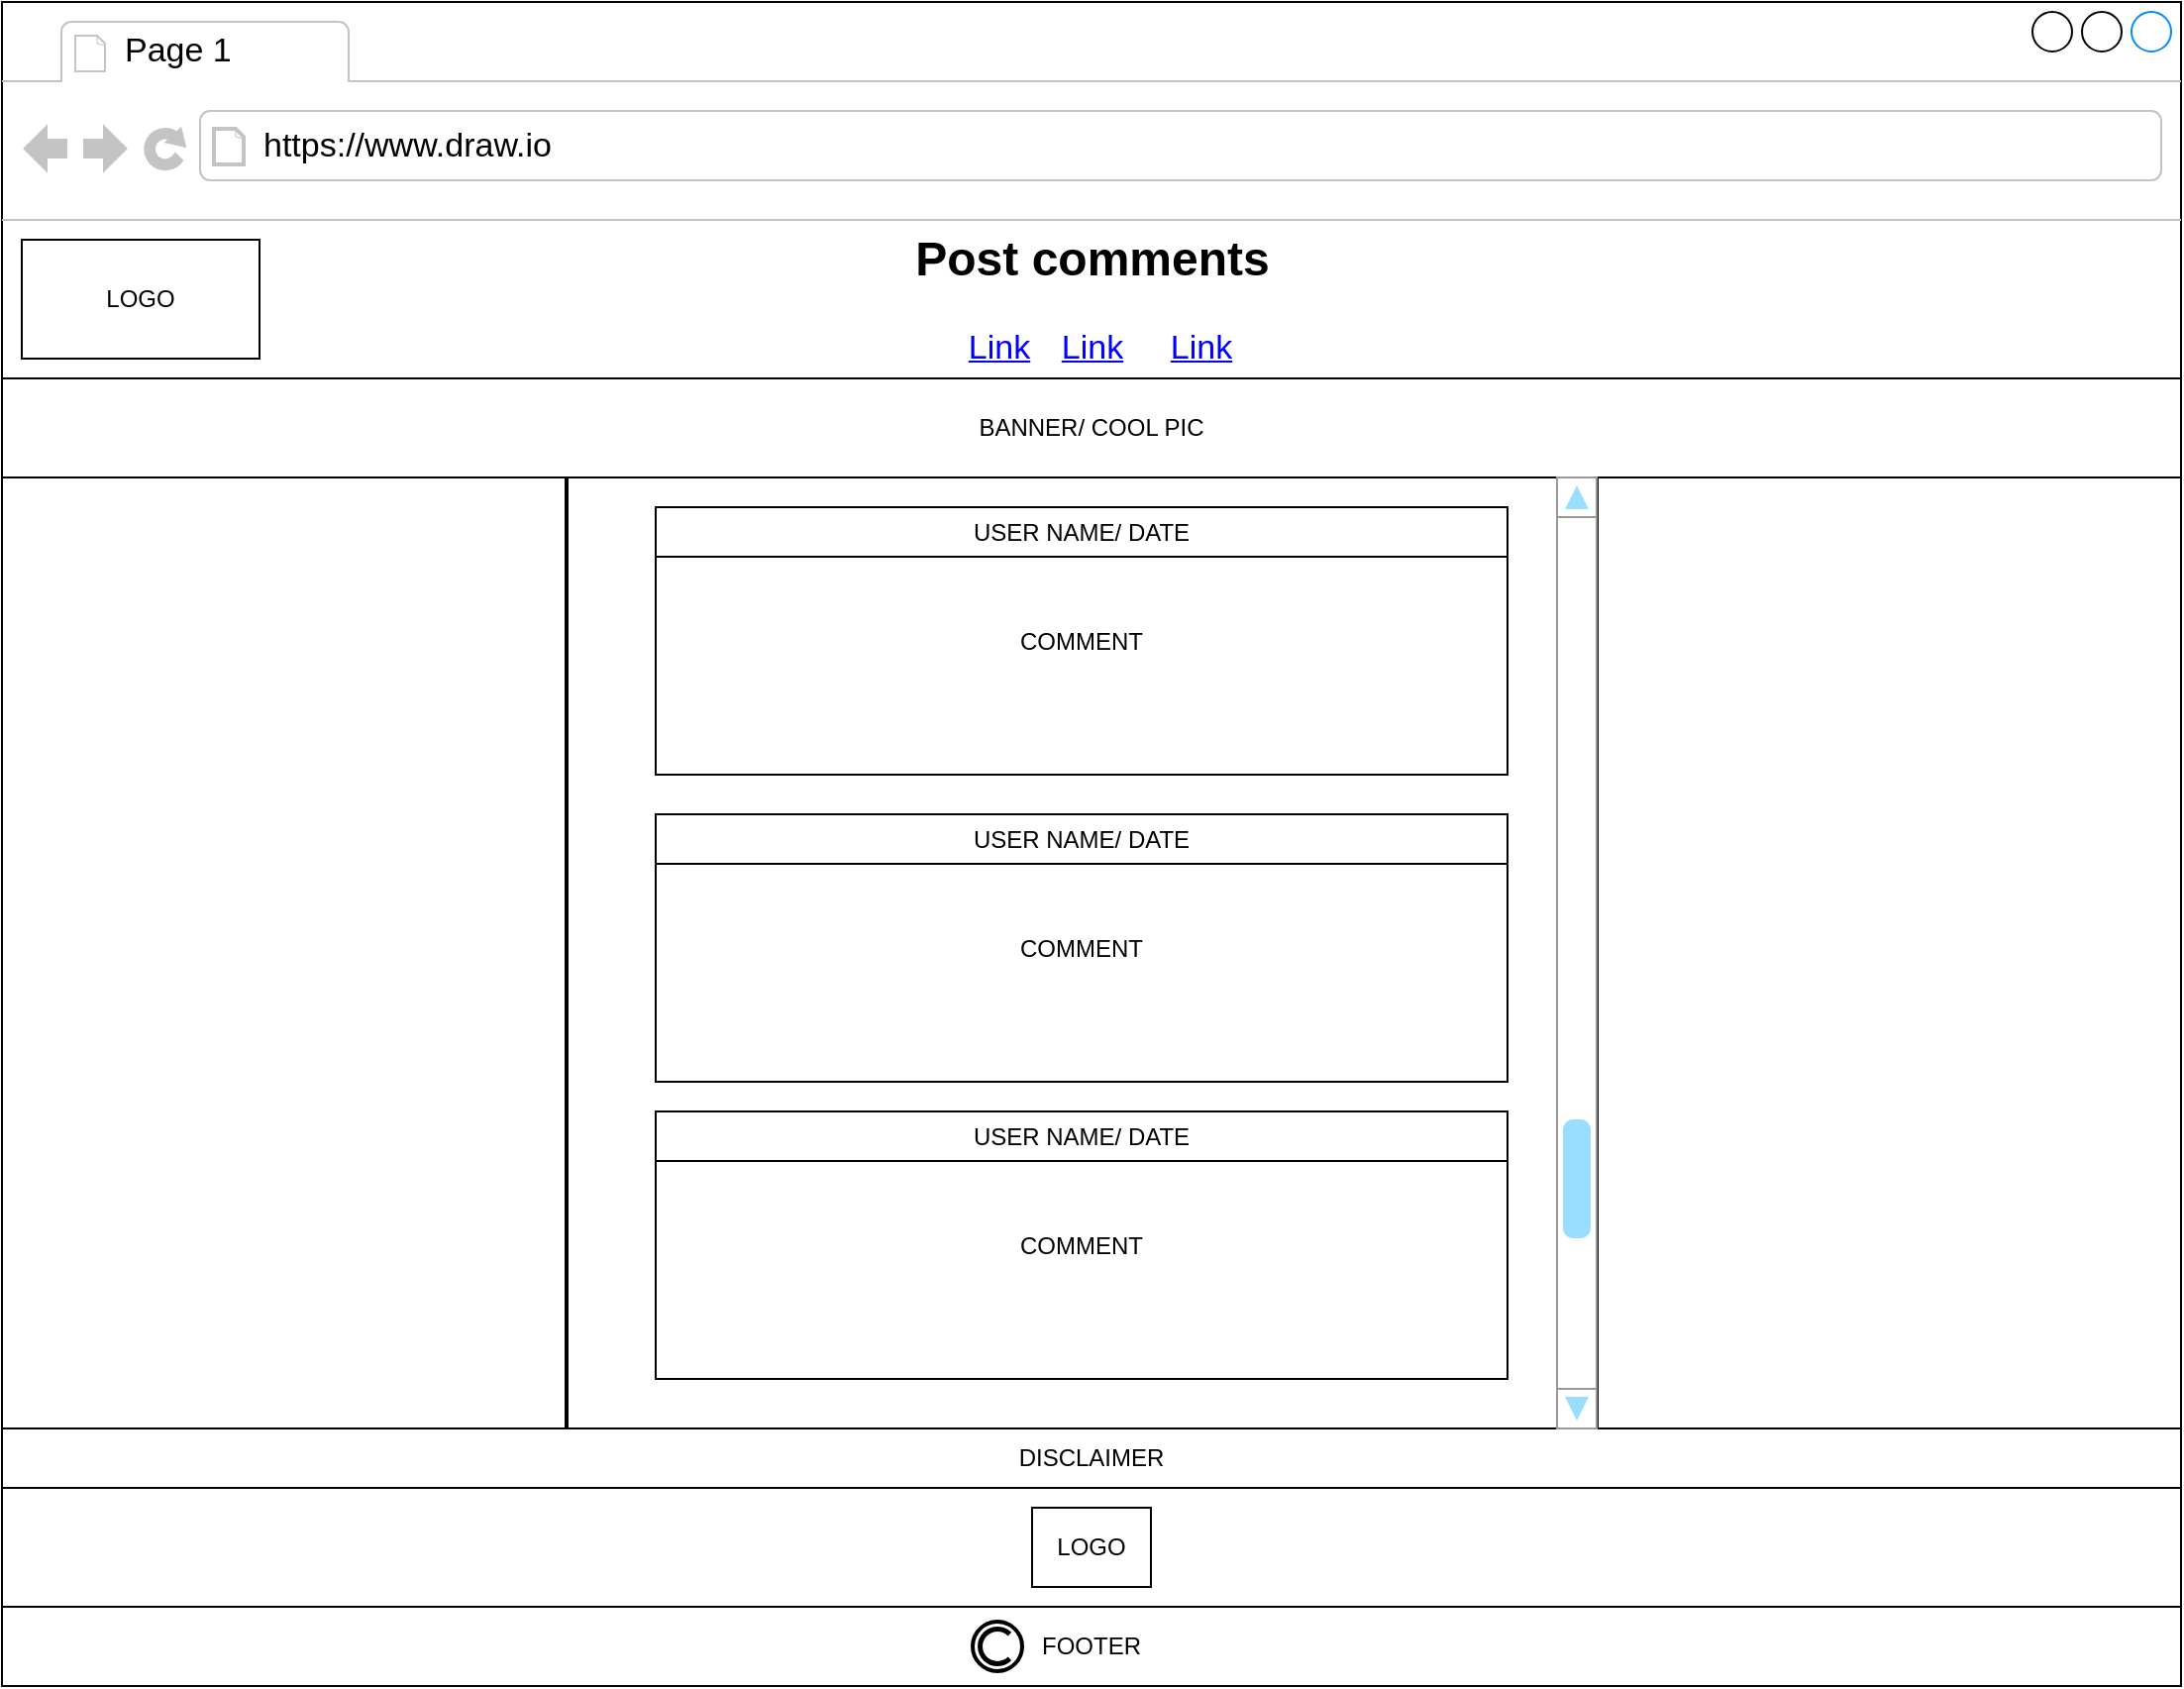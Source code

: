 <mxfile version="15.1.0" type="github"><diagram name="Page-1" id="2cc2dc42-3aac-f2a9-1cec-7a8b7cbee084"><mxGraphModel dx="1455" dy="857" grid="1" gridSize="10" guides="1" tooltips="1" connect="1" arrows="1" fold="1" page="1" pageScale="1" pageWidth="1100" pageHeight="850" math="0" shadow="0"><root><mxCell id="0"/><mxCell id="1" parent="0"/><mxCell id="5FDrHQYFY8WommjAz4SG-36" value="" style="strokeWidth=1;shadow=0;dashed=0;align=center;html=1;shape=mxgraph.mockup.containers.browserWindow;rSize=0;strokeColor2=#008cff;strokeColor3=#c4c4c4;mainText=,;recursiveResize=0;comic=0;" parent="1" vertex="1"><mxGeometry width="1100" height="850" as="geometry"/></mxCell><mxCell id="5FDrHQYFY8WommjAz4SG-37" value="Page 1" style="strokeWidth=1;shadow=0;dashed=0;align=center;html=1;shape=mxgraph.mockup.containers.anchor;fontSize=17;align=left;" parent="5FDrHQYFY8WommjAz4SG-36" vertex="1"><mxGeometry x="60" y="12" width="110" height="26" as="geometry"/></mxCell><mxCell id="5FDrHQYFY8WommjAz4SG-38" value="https://www.draw.io" style="strokeWidth=1;shadow=0;dashed=0;align=center;html=1;shape=mxgraph.mockup.containers.anchor;rSize=0;fontSize=17;align=left;" parent="5FDrHQYFY8WommjAz4SG-36" vertex="1"><mxGeometry x="130" y="60" width="250" height="26" as="geometry"/></mxCell><mxCell id="5FDrHQYFY8WommjAz4SG-40" value="LOGO" style="whiteSpace=wrap;html=1;comic=0;" parent="5FDrHQYFY8WommjAz4SG-36" vertex="1"><mxGeometry x="10" y="120" width="120" height="60" as="geometry"/></mxCell><mxCell id="5FDrHQYFY8WommjAz4SG-41" value="BANNER/ COOL PIC" style="whiteSpace=wrap;html=1;comic=0;" parent="5FDrHQYFY8WommjAz4SG-36" vertex="1"><mxGeometry y="190" width="1100" height="50" as="geometry"/></mxCell><mxCell id="5FDrHQYFY8WommjAz4SG-51" value="LOGO" style="whiteSpace=wrap;html=1;comic=0;" parent="5FDrHQYFY8WommjAz4SG-36" vertex="1"><mxGeometry x="520" y="760" width="60" height="40" as="geometry"/></mxCell><mxCell id="Lzk2SjWY70UIA3nWThLT-52" value="COMMENT" style="rounded=0;whiteSpace=wrap;html=1;" vertex="1" parent="5FDrHQYFY8WommjAz4SG-36"><mxGeometry x="330" y="255" width="430" height="135" as="geometry"/></mxCell><mxCell id="Lzk2SjWY70UIA3nWThLT-55" value="USER NAME/ DATE" style="rounded=0;whiteSpace=wrap;html=1;" vertex="1" parent="5FDrHQYFY8WommjAz4SG-36"><mxGeometry x="330" y="255" width="430" height="25" as="geometry"/></mxCell><mxCell id="Lzk2SjWY70UIA3nWThLT-56" value="USER NAME/ DATE" style="rounded=0;whiteSpace=wrap;html=1;" vertex="1" parent="5FDrHQYFY8WommjAz4SG-36"><mxGeometry x="330" y="410" width="430" height="25" as="geometry"/></mxCell><mxCell id="Lzk2SjWY70UIA3nWThLT-57" value="COMMENT" style="rounded=0;whiteSpace=wrap;html=1;" vertex="1" parent="5FDrHQYFY8WommjAz4SG-36"><mxGeometry x="330" y="410" width="430" height="135" as="geometry"/></mxCell><mxCell id="Lzk2SjWY70UIA3nWThLT-58" value="USER NAME/ DATE" style="rounded=0;whiteSpace=wrap;html=1;" vertex="1" parent="5FDrHQYFY8WommjAz4SG-36"><mxGeometry x="330" y="560" width="430" height="25" as="geometry"/></mxCell><mxCell id="Lzk2SjWY70UIA3nWThLT-59" value="COMMENT" style="rounded=0;whiteSpace=wrap;html=1;" vertex="1" parent="5FDrHQYFY8WommjAz4SG-36"><mxGeometry x="330" y="560" width="430" height="135" as="geometry"/></mxCell><mxCell id="Lzk2SjWY70UIA3nWThLT-73" value="USER NAME/ DATE" style="rounded=0;whiteSpace=wrap;html=1;" vertex="1" parent="5FDrHQYFY8WommjAz4SG-36"><mxGeometry x="330" y="410" width="430" height="25" as="geometry"/></mxCell><mxCell id="Lzk2SjWY70UIA3nWThLT-74" value="USER NAME/ DATE" style="rounded=0;whiteSpace=wrap;html=1;" vertex="1" parent="5FDrHQYFY8WommjAz4SG-36"><mxGeometry x="330" y="560" width="430" height="25" as="geometry"/></mxCell><mxCell id="5FDrHQYFY8WommjAz4SG-50" value="FOOTER" style="whiteSpace=wrap;html=1;comic=0;" parent="1" vertex="1"><mxGeometry y="810" width="1100" height="40" as="geometry"/></mxCell><mxCell id="5FDrHQYFY8WommjAz4SG-52" value="DISCLAIMER" style="whiteSpace=wrap;html=1;comic=0;" parent="1" vertex="1"><mxGeometry y="720" width="1100" height="30" as="geometry"/></mxCell><mxCell id="5FDrHQYFY8WommjAz4SG-53" value="" style="verticalLabelPosition=bottom;shadow=0;dashed=0;verticalAlign=top;strokeWidth=2;html=1;shape=mxgraph.mockup.misc.copyrightIcon;comic=0;" parent="1" vertex="1"><mxGeometry x="490" y="817.5" width="25" height="25" as="geometry"/></mxCell><mxCell id="5FDrHQYFY8WommjAz4SG-54" value="Post comments" style="text;strokeColor=none;fillColor=none;html=1;fontSize=24;fontStyle=1;verticalAlign=middle;align=center;comic=0;" parent="1" vertex="1"><mxGeometry x="500" y="110" width="100" height="40" as="geometry"/></mxCell><mxCell id="FO_pWmDVU2w-Zh8JHuIy-13" value="Link" style="shape=rectangle;strokeColor=none;fillColor=none;linkText=;fontSize=17;fontColor=#0000ff;fontStyle=4;html=1;align=center;" parent="1" vertex="1"><mxGeometry x="475" y="160" width="150" height="30" as="geometry"/></mxCell><mxCell id="FO_pWmDVU2w-Zh8JHuIy-14" value="Link" style="shape=rectangle;strokeColor=none;fillColor=none;linkText=;fontSize=17;fontColor=#0000ff;fontStyle=4;html=1;align=center;" parent="1" vertex="1"><mxGeometry x="427.5" y="160" width="150" height="30" as="geometry"/></mxCell><mxCell id="FO_pWmDVU2w-Zh8JHuIy-15" value="Link" style="shape=rectangle;strokeColor=none;fillColor=none;linkText=;fontSize=17;fontColor=#0000ff;fontStyle=4;html=1;align=center;" parent="1" vertex="1"><mxGeometry x="530" y="160" width="150" height="30" as="geometry"/></mxCell><mxCell id="Lzk2SjWY70UIA3nWThLT-53" value="" style="line;strokeWidth=2;direction=south;html=1;" vertex="1" parent="1"><mxGeometry x="280" y="240" width="10" height="480" as="geometry"/></mxCell><mxCell id="Lzk2SjWY70UIA3nWThLT-54" value="" style="line;strokeWidth=2;direction=south;html=1;" vertex="1" parent="1"><mxGeometry x="800" y="240" width="10" height="480" as="geometry"/></mxCell><mxCell id="Lzk2SjWY70UIA3nWThLT-75" value="" style="verticalLabelPosition=bottom;shadow=0;dashed=0;align=center;html=1;verticalAlign=top;strokeWidth=1;shape=mxgraph.mockup.navigation.scrollBar;strokeColor=#999999;barPos=20;fillColor2=#99ddff;strokeColor2=none;direction=north;" vertex="1" parent="1"><mxGeometry x="785" y="240" width="20" height="480" as="geometry"/></mxCell></root></mxGraphModel></diagram></mxfile>